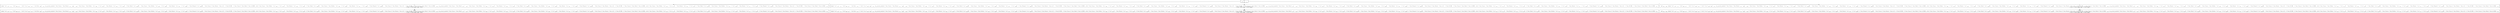 digraph {
    graph [rankdir=TB
          ,bgcolor=transparent];
    node [shape=box
         ,fillcolor=white
         ,style=filled];
    0 [label=<O <BR/> neq(v<SUB>280</SUB>, v<SUB>273</SUB>)>];
    1 [label=<C <BR/> mkng(C Var [v<SUB>179</SUB>], v<SUB>112</SUB>, C Sub [v<SUB>268</SUB> v<SUB>257</SUB>] : C Sub [C Succ [v<SUB>291</SUB>] v<SUB>276</SUB>] : [C Sub [Zero v<SUB>86</SUB>]], v<SUB>114</SUB>), non_ground_member(C Term [Clause C Term [Parent v<SUB>276</SUB> : [v<SUB>86</SUB>]] : v<SUB>128</SUB>], C Term [Clause C Term [Father C Var [v<SUB>180</SUB>] : [C Var [v<SUB>181</SUB>]]] : C Term [Parent C Var [v<SUB>182</SUB>] : [C Var [v<SUB>183</SUB>]]] : [C Term [Male [C Var [v<SUB>184</SUB>]]]]] : C Term [Clause C Term [Mother C Var [v<SUB>185</SUB>] : [C Var [v<SUB>186</SUB>]]] : C Term [Parent C Var [v<SUB>187</SUB>] : [C Var [v<SUB>188</SUB>]]] : [C Term [Female [C Var [v<SUB>189</SUB>]]]]] : C Term [Clause [C Term [Parent C Term [A []] : [C Term [B []]]]]] : [C Term [Clause [C Term [Male [C Term [A []]]]]]]), solve(C Term [Clause C Term [Father C Var [v<SUB>190</SUB>] : [C Var [v<SUB>191</SUB>]]] : C Term [Parent C Var [v<SUB>192</SUB>] : [C Var [v<SUB>193</SUB>]]] : [C Term [Male [C Var [v<SUB>194</SUB>]]]]] : C Term [Clause C Term [Mother C Var [v<SUB>195</SUB>] : [C Var [v<SUB>196</SUB>]]] : C Term [Parent C Var [v<SUB>197</SUB>] : [C Var [v<SUB>198</SUB>]]] : [C Term [Female [C Var [v<SUB>199</SUB>]]]]] : C Term [Clause [C Term [Parent C Term [A []] : [C Term [B []]]]]] : [C Term [Clause [C Term [Male [C Term [A []]]]]]], v<SUB>128</SUB>), non_ground_member(C Term [Clause C Term [Male [v<SUB>112</SUB>]] : v<SUB>133</SUB>], C Term [Clause C Term [Father C Var [v<SUB>200</SUB>] : [C Var [v<SUB>201</SUB>]]] : C Term [Parent C Var [v<SUB>202</SUB>] : [C Var [v<SUB>203</SUB>]]] : [C Term [Male [C Var [v<SUB>204</SUB>]]]]] : C Term [Clause C Term [Mother C Var [v<SUB>205</SUB>] : [C Var [v<SUB>206</SUB>]]] : C Term [Parent C Var [v<SUB>207</SUB>] : [C Var [v<SUB>208</SUB>]]] : [C Term [Female [C Var [v<SUB>209</SUB>]]]]] : C Term [Clause [C Term [Parent C Term [A []] : [C Term [B []]]]]] : [C Term [Clause [C Term [Male [C Term [A []]]]]]]), solve(C Term [Clause C Term [Father C Var [v<SUB>210</SUB>] : [C Var [v<SUB>211</SUB>]]] : C Term [Parent C Var [v<SUB>212</SUB>] : [C Var [v<SUB>213</SUB>]]] : [C Term [Male [C Var [v<SUB>214</SUB>]]]]] : C Term [Clause C Term [Mother C Var [v<SUB>215</SUB>] : [C Var [v<SUB>216</SUB>]]] : C Term [Parent C Var [v<SUB>217</SUB>] : [C Var [v<SUB>218</SUB>]]] : [C Term [Female [C Var [v<SUB>219</SUB>]]]]] : C Term [Clause [C Term [Parent C Term [A []] : [C Term [B []]]]]] : [C Term [Clause [C Term [Male [C Term [A []]]]]]], v<SUB>133</SUB>) <BR/>  [ v<SUB>273</SUB> &rarr; C Succ [v<SUB>291</SUB>], v<SUB>280</SUB> &rarr; Zero ] >];
    2 [label=<C <BR/> mkng(C Var [v<SUB>179</SUB>], v<SUB>112</SUB>, C Sub [v<SUB>268</SUB> v<SUB>257</SUB>] : C Sub [Zero v<SUB>276</SUB>] : [C Sub [C Succ [v<SUB>292</SUB>] v<SUB>86</SUB>]], v<SUB>114</SUB>), non_ground_member(C Term [Clause C Term [Parent v<SUB>276</SUB> : [v<SUB>86</SUB>]] : v<SUB>128</SUB>], C Term [Clause C Term [Father C Var [v<SUB>180</SUB>] : [C Var [v<SUB>181</SUB>]]] : C Term [Parent C Var [v<SUB>182</SUB>] : [C Var [v<SUB>183</SUB>]]] : [C Term [Male [C Var [v<SUB>184</SUB>]]]]] : C Term [Clause C Term [Mother C Var [v<SUB>185</SUB>] : [C Var [v<SUB>186</SUB>]]] : C Term [Parent C Var [v<SUB>187</SUB>] : [C Var [v<SUB>188</SUB>]]] : [C Term [Female [C Var [v<SUB>189</SUB>]]]]] : C Term [Clause [C Term [Parent C Term [A []] : [C Term [B []]]]]] : [C Term [Clause [C Term [Male [C Term [A []]]]]]]), solve(C Term [Clause C Term [Father C Var [v<SUB>190</SUB>] : [C Var [v<SUB>191</SUB>]]] : C Term [Parent C Var [v<SUB>192</SUB>] : [C Var [v<SUB>193</SUB>]]] : [C Term [Male [C Var [v<SUB>194</SUB>]]]]] : C Term [Clause C Term [Mother C Var [v<SUB>195</SUB>] : [C Var [v<SUB>196</SUB>]]] : C Term [Parent C Var [v<SUB>197</SUB>] : [C Var [v<SUB>198</SUB>]]] : [C Term [Female [C Var [v<SUB>199</SUB>]]]]] : C Term [Clause [C Term [Parent C Term [A []] : [C Term [B []]]]]] : [C Term [Clause [C Term [Male [C Term [A []]]]]]], v<SUB>128</SUB>), non_ground_member(C Term [Clause C Term [Male [v<SUB>112</SUB>]] : v<SUB>133</SUB>], C Term [Clause C Term [Father C Var [v<SUB>200</SUB>] : [C Var [v<SUB>201</SUB>]]] : C Term [Parent C Var [v<SUB>202</SUB>] : [C Var [v<SUB>203</SUB>]]] : [C Term [Male [C Var [v<SUB>204</SUB>]]]]] : C Term [Clause C Term [Mother C Var [v<SUB>205</SUB>] : [C Var [v<SUB>206</SUB>]]] : C Term [Parent C Var [v<SUB>207</SUB>] : [C Var [v<SUB>208</SUB>]]] : [C Term [Female [C Var [v<SUB>209</SUB>]]]]] : C Term [Clause [C Term [Parent C Term [A []] : [C Term [B []]]]]] : [C Term [Clause [C Term [Male [C Term [A []]]]]]]), solve(C Term [Clause C Term [Father C Var [v<SUB>210</SUB>] : [C Var [v<SUB>211</SUB>]]] : C Term [Parent C Var [v<SUB>212</SUB>] : [C Var [v<SUB>213</SUB>]]] : [C Term [Male [C Var [v<SUB>214</SUB>]]]]] : C Term [Clause C Term [Mother C Var [v<SUB>215</SUB>] : [C Var [v<SUB>216</SUB>]]] : C Term [Parent C Var [v<SUB>217</SUB>] : [C Var [v<SUB>218</SUB>]]] : [C Term [Female [C Var [v<SUB>219</SUB>]]]]] : C Term [Clause [C Term [Parent C Term [A []] : [C Term [B []]]]]] : [C Term [Clause [C Term [Male [C Term [A []]]]]]], v<SUB>133</SUB>) <BR/>  [ v<SUB>273</SUB> &rarr; Zero, v<SUB>280</SUB> &rarr; C Succ [v<SUB>292</SUB>] ] >];
    3 [label=<C <BR/> neq(v<SUB>293</SUB>, v<SUB>294</SUB>), mkng(C Var [v<SUB>179</SUB>], v<SUB>112</SUB>, C Sub [v<SUB>268</SUB> v<SUB>257</SUB>] : C Sub [C Succ [v<SUB>294</SUB>] v<SUB>276</SUB>] : [C Sub [C Succ [v<SUB>293</SUB>] v<SUB>86</SUB>]], v<SUB>114</SUB>), non_ground_member(C Term [Clause C Term [Parent v<SUB>276</SUB> : [v<SUB>86</SUB>]] : v<SUB>128</SUB>], C Term [Clause C Term [Father C Var [v<SUB>180</SUB>] : [C Var [v<SUB>181</SUB>]]] : C Term [Parent C Var [v<SUB>182</SUB>] : [C Var [v<SUB>183</SUB>]]] : [C Term [Male [C Var [v<SUB>184</SUB>]]]]] : C Term [Clause C Term [Mother C Var [v<SUB>185</SUB>] : [C Var [v<SUB>186</SUB>]]] : C Term [Parent C Var [v<SUB>187</SUB>] : [C Var [v<SUB>188</SUB>]]] : [C Term [Female [C Var [v<SUB>189</SUB>]]]]] : C Term [Clause [C Term [Parent C Term [A []] : [C Term [B []]]]]] : [C Term [Clause [C Term [Male [C Term [A []]]]]]]), solve(C Term [Clause C Term [Father C Var [v<SUB>190</SUB>] : [C Var [v<SUB>191</SUB>]]] : C Term [Parent C Var [v<SUB>192</SUB>] : [C Var [v<SUB>193</SUB>]]] : [C Term [Male [C Var [v<SUB>194</SUB>]]]]] : C Term [Clause C Term [Mother C Var [v<SUB>195</SUB>] : [C Var [v<SUB>196</SUB>]]] : C Term [Parent C Var [v<SUB>197</SUB>] : [C Var [v<SUB>198</SUB>]]] : [C Term [Female [C Var [v<SUB>199</SUB>]]]]] : C Term [Clause [C Term [Parent C Term [A []] : [C Term [B []]]]]] : [C Term [Clause [C Term [Male [C Term [A []]]]]]], v<SUB>128</SUB>), non_ground_member(C Term [Clause C Term [Male [v<SUB>112</SUB>]] : v<SUB>133</SUB>], C Term [Clause C Term [Father C Var [v<SUB>200</SUB>] : [C Var [v<SUB>201</SUB>]]] : C Term [Parent C Var [v<SUB>202</SUB>] : [C Var [v<SUB>203</SUB>]]] : [C Term [Male [C Var [v<SUB>204</SUB>]]]]] : C Term [Clause C Term [Mother C Var [v<SUB>205</SUB>] : [C Var [v<SUB>206</SUB>]]] : C Term [Parent C Var [v<SUB>207</SUB>] : [C Var [v<SUB>208</SUB>]]] : [C Term [Female [C Var [v<SUB>209</SUB>]]]]] : C Term [Clause [C Term [Parent C Term [A []] : [C Term [B []]]]]] : [C Term [Clause [C Term [Male [C Term [A []]]]]]]), solve(C Term [Clause C Term [Father C Var [v<SUB>210</SUB>] : [C Var [v<SUB>211</SUB>]]] : C Term [Parent C Var [v<SUB>212</SUB>] : [C Var [v<SUB>213</SUB>]]] : [C Term [Male [C Var [v<SUB>214</SUB>]]]]] : C Term [Clause C Term [Mother C Var [v<SUB>215</SUB>] : [C Var [v<SUB>216</SUB>]]] : C Term [Parent C Var [v<SUB>217</SUB>] : [C Var [v<SUB>218</SUB>]]] : [C Term [Female [C Var [v<SUB>219</SUB>]]]]] : C Term [Clause [C Term [Parent C Term [A []] : [C Term [B []]]]]] : [C Term [Clause [C Term [Male [C Term [A []]]]]]], v<SUB>133</SUB>) <BR/>  [ v<SUB>273</SUB> &rarr; C Succ [v<SUB>294</SUB>], v<SUB>280</SUB> &rarr; C Succ [v<SUB>293</SUB>] ] >];
    4 [label=<Leaf <BR/> mkng(C Var [v<SUB>179</SUB>], v<SUB>112</SUB>, C Sub [v<SUB>268</SUB> v<SUB>257</SUB>] : C Sub [C Succ [v<SUB>291</SUB>] v<SUB>276</SUB>] : [C Sub [Zero v<SUB>86</SUB>]], v<SUB>114</SUB>), non_ground_member(C Term [Clause C Term [Parent v<SUB>276</SUB> : [v<SUB>86</SUB>]] : v<SUB>128</SUB>], C Term [Clause C Term [Father C Var [v<SUB>180</SUB>] : [C Var [v<SUB>181</SUB>]]] : C Term [Parent C Var [v<SUB>182</SUB>] : [C Var [v<SUB>183</SUB>]]] : [C Term [Male [C Var [v<SUB>184</SUB>]]]]] : C Term [Clause C Term [Mother C Var [v<SUB>185</SUB>] : [C Var [v<SUB>186</SUB>]]] : C Term [Parent C Var [v<SUB>187</SUB>] : [C Var [v<SUB>188</SUB>]]] : [C Term [Female [C Var [v<SUB>189</SUB>]]]]] : C Term [Clause [C Term [Parent C Term [A []] : [C Term [B []]]]]] : [C Term [Clause [C Term [Male [C Term [A []]]]]]]), solve(C Term [Clause C Term [Father C Var [v<SUB>190</SUB>] : [C Var [v<SUB>191</SUB>]]] : C Term [Parent C Var [v<SUB>192</SUB>] : [C Var [v<SUB>193</SUB>]]] : [C Term [Male [C Var [v<SUB>194</SUB>]]]]] : C Term [Clause C Term [Mother C Var [v<SUB>195</SUB>] : [C Var [v<SUB>196</SUB>]]] : C Term [Parent C Var [v<SUB>197</SUB>] : [C Var [v<SUB>198</SUB>]]] : [C Term [Female [C Var [v<SUB>199</SUB>]]]]] : C Term [Clause [C Term [Parent C Term [A []] : [C Term [B []]]]]] : [C Term [Clause [C Term [Male [C Term [A []]]]]]], v<SUB>128</SUB>), non_ground_member(C Term [Clause C Term [Male [v<SUB>112</SUB>]] : v<SUB>133</SUB>], C Term [Clause C Term [Father C Var [v<SUB>200</SUB>] : [C Var [v<SUB>201</SUB>]]] : C Term [Parent C Var [v<SUB>202</SUB>] : [C Var [v<SUB>203</SUB>]]] : [C Term [Male [C Var [v<SUB>204</SUB>]]]]] : C Term [Clause C Term [Mother C Var [v<SUB>205</SUB>] : [C Var [v<SUB>206</SUB>]]] : C Term [Parent C Var [v<SUB>207</SUB>] : [C Var [v<SUB>208</SUB>]]] : [C Term [Female [C Var [v<SUB>209</SUB>]]]]] : C Term [Clause [C Term [Parent C Term [A []] : [C Term [B []]]]]] : [C Term [Clause [C Term [Male [C Term [A []]]]]]]), solve(C Term [Clause C Term [Father C Var [v<SUB>210</SUB>] : [C Var [v<SUB>211</SUB>]]] : C Term [Parent C Var [v<SUB>212</SUB>] : [C Var [v<SUB>213</SUB>]]] : [C Term [Male [C Var [v<SUB>214</SUB>]]]]] : C Term [Clause C Term [Mother C Var [v<SUB>215</SUB>] : [C Var [v<SUB>216</SUB>]]] : C Term [Parent C Var [v<SUB>217</SUB>] : [C Var [v<SUB>218</SUB>]]] : [C Term [Female [C Var [v<SUB>219</SUB>]]]]] : C Term [Clause [C Term [Parent C Term [A []] : [C Term [B []]]]]] : [C Term [Clause [C Term [Male [C Term [A []]]]]]], v<SUB>133</SUB>) <BR/>  [ v<SUB>273</SUB> &rarr; C Succ [v<SUB>291</SUB>], v<SUB>280</SUB> &rarr; Zero ] >];
    5 [label=<Leaf <BR/> mkng(C Var [v<SUB>179</SUB>], v<SUB>112</SUB>, C Sub [v<SUB>268</SUB> v<SUB>257</SUB>] : C Sub [Zero v<SUB>276</SUB>] : [C Sub [C Succ [v<SUB>292</SUB>] v<SUB>86</SUB>]], v<SUB>114</SUB>), non_ground_member(C Term [Clause C Term [Parent v<SUB>276</SUB> : [v<SUB>86</SUB>]] : v<SUB>128</SUB>], C Term [Clause C Term [Father C Var [v<SUB>180</SUB>] : [C Var [v<SUB>181</SUB>]]] : C Term [Parent C Var [v<SUB>182</SUB>] : [C Var [v<SUB>183</SUB>]]] : [C Term [Male [C Var [v<SUB>184</SUB>]]]]] : C Term [Clause C Term [Mother C Var [v<SUB>185</SUB>] : [C Var [v<SUB>186</SUB>]]] : C Term [Parent C Var [v<SUB>187</SUB>] : [C Var [v<SUB>188</SUB>]]] : [C Term [Female [C Var [v<SUB>189</SUB>]]]]] : C Term [Clause [C Term [Parent C Term [A []] : [C Term [B []]]]]] : [C Term [Clause [C Term [Male [C Term [A []]]]]]]), solve(C Term [Clause C Term [Father C Var [v<SUB>190</SUB>] : [C Var [v<SUB>191</SUB>]]] : C Term [Parent C Var [v<SUB>192</SUB>] : [C Var [v<SUB>193</SUB>]]] : [C Term [Male [C Var [v<SUB>194</SUB>]]]]] : C Term [Clause C Term [Mother C Var [v<SUB>195</SUB>] : [C Var [v<SUB>196</SUB>]]] : C Term [Parent C Var [v<SUB>197</SUB>] : [C Var [v<SUB>198</SUB>]]] : [C Term [Female [C Var [v<SUB>199</SUB>]]]]] : C Term [Clause [C Term [Parent C Term [A []] : [C Term [B []]]]]] : [C Term [Clause [C Term [Male [C Term [A []]]]]]], v<SUB>128</SUB>), non_ground_member(C Term [Clause C Term [Male [v<SUB>112</SUB>]] : v<SUB>133</SUB>], C Term [Clause C Term [Father C Var [v<SUB>200</SUB>] : [C Var [v<SUB>201</SUB>]]] : C Term [Parent C Var [v<SUB>202</SUB>] : [C Var [v<SUB>203</SUB>]]] : [C Term [Male [C Var [v<SUB>204</SUB>]]]]] : C Term [Clause C Term [Mother C Var [v<SUB>205</SUB>] : [C Var [v<SUB>206</SUB>]]] : C Term [Parent C Var [v<SUB>207</SUB>] : [C Var [v<SUB>208</SUB>]]] : [C Term [Female [C Var [v<SUB>209</SUB>]]]]] : C Term [Clause [C Term [Parent C Term [A []] : [C Term [B []]]]]] : [C Term [Clause [C Term [Male [C Term [A []]]]]]]), solve(C Term [Clause C Term [Father C Var [v<SUB>210</SUB>] : [C Var [v<SUB>211</SUB>]]] : C Term [Parent C Var [v<SUB>212</SUB>] : [C Var [v<SUB>213</SUB>]]] : [C Term [Male [C Var [v<SUB>214</SUB>]]]]] : C Term [Clause C Term [Mother C Var [v<SUB>215</SUB>] : [C Var [v<SUB>216</SUB>]]] : C Term [Parent C Var [v<SUB>217</SUB>] : [C Var [v<SUB>218</SUB>]]] : [C Term [Female [C Var [v<SUB>219</SUB>]]]]] : C Term [Clause [C Term [Parent C Term [A []] : [C Term [B []]]]]] : [C Term [Clause [C Term [Male [C Term [A []]]]]]], v<SUB>133</SUB>) <BR/>  [ v<SUB>273</SUB> &rarr; Zero, v<SUB>280</SUB> &rarr; C Succ [v<SUB>292</SUB>] ] >];
    6 [label=<Leaf <BR/> neq(v<SUB>293</SUB>, v<SUB>294</SUB>), mkng(C Var [v<SUB>179</SUB>], v<SUB>112</SUB>, C Sub [v<SUB>268</SUB> v<SUB>257</SUB>] : C Sub [C Succ [v<SUB>294</SUB>] v<SUB>276</SUB>] : [C Sub [C Succ [v<SUB>293</SUB>] v<SUB>86</SUB>]], v<SUB>114</SUB>), non_ground_member(C Term [Clause C Term [Parent v<SUB>276</SUB> : [v<SUB>86</SUB>]] : v<SUB>128</SUB>], C Term [Clause C Term [Father C Var [v<SUB>180</SUB>] : [C Var [v<SUB>181</SUB>]]] : C Term [Parent C Var [v<SUB>182</SUB>] : [C Var [v<SUB>183</SUB>]]] : [C Term [Male [C Var [v<SUB>184</SUB>]]]]] : C Term [Clause C Term [Mother C Var [v<SUB>185</SUB>] : [C Var [v<SUB>186</SUB>]]] : C Term [Parent C Var [v<SUB>187</SUB>] : [C Var [v<SUB>188</SUB>]]] : [C Term [Female [C Var [v<SUB>189</SUB>]]]]] : C Term [Clause [C Term [Parent C Term [A []] : [C Term [B []]]]]] : [C Term [Clause [C Term [Male [C Term [A []]]]]]]), solve(C Term [Clause C Term [Father C Var [v<SUB>190</SUB>] : [C Var [v<SUB>191</SUB>]]] : C Term [Parent C Var [v<SUB>192</SUB>] : [C Var [v<SUB>193</SUB>]]] : [C Term [Male [C Var [v<SUB>194</SUB>]]]]] : C Term [Clause C Term [Mother C Var [v<SUB>195</SUB>] : [C Var [v<SUB>196</SUB>]]] : C Term [Parent C Var [v<SUB>197</SUB>] : [C Var [v<SUB>198</SUB>]]] : [C Term [Female [C Var [v<SUB>199</SUB>]]]]] : C Term [Clause [C Term [Parent C Term [A []] : [C Term [B []]]]]] : [C Term [Clause [C Term [Male [C Term [A []]]]]]], v<SUB>128</SUB>), non_ground_member(C Term [Clause C Term [Male [v<SUB>112</SUB>]] : v<SUB>133</SUB>], C Term [Clause C Term [Father C Var [v<SUB>200</SUB>] : [C Var [v<SUB>201</SUB>]]] : C Term [Parent C Var [v<SUB>202</SUB>] : [C Var [v<SUB>203</SUB>]]] : [C Term [Male [C Var [v<SUB>204</SUB>]]]]] : C Term [Clause C Term [Mother C Var [v<SUB>205</SUB>] : [C Var [v<SUB>206</SUB>]]] : C Term [Parent C Var [v<SUB>207</SUB>] : [C Var [v<SUB>208</SUB>]]] : [C Term [Female [C Var [v<SUB>209</SUB>]]]]] : C Term [Clause [C Term [Parent C Term [A []] : [C Term [B []]]]]] : [C Term [Clause [C Term [Male [C Term [A []]]]]]]), solve(C Term [Clause C Term [Father C Var [v<SUB>210</SUB>] : [C Var [v<SUB>211</SUB>]]] : C Term [Parent C Var [v<SUB>212</SUB>] : [C Var [v<SUB>213</SUB>]]] : [C Term [Male [C Var [v<SUB>214</SUB>]]]]] : C Term [Clause C Term [Mother C Var [v<SUB>215</SUB>] : [C Var [v<SUB>216</SUB>]]] : C Term [Parent C Var [v<SUB>217</SUB>] : [C Var [v<SUB>218</SUB>]]] : [C Term [Female [C Var [v<SUB>219</SUB>]]]]] : C Term [Clause [C Term [Parent C Term [A []] : [C Term [B []]]]]] : [C Term [Clause [C Term [Male [C Term [A []]]]]]], v<SUB>133</SUB>) <BR/>  [ v<SUB>273</SUB> &rarr; C Succ [v<SUB>294</SUB>], v<SUB>280</SUB> &rarr; C Succ [v<SUB>293</SUB>] ] >];
    0 -> 1 [label=""];
    0 -> 2 [label=""];
    0 -> 3 [label=""];
    1 -> 4 [label=""];
    2 -> 5 [label=""];
    3 -> 6 [label=""];
}